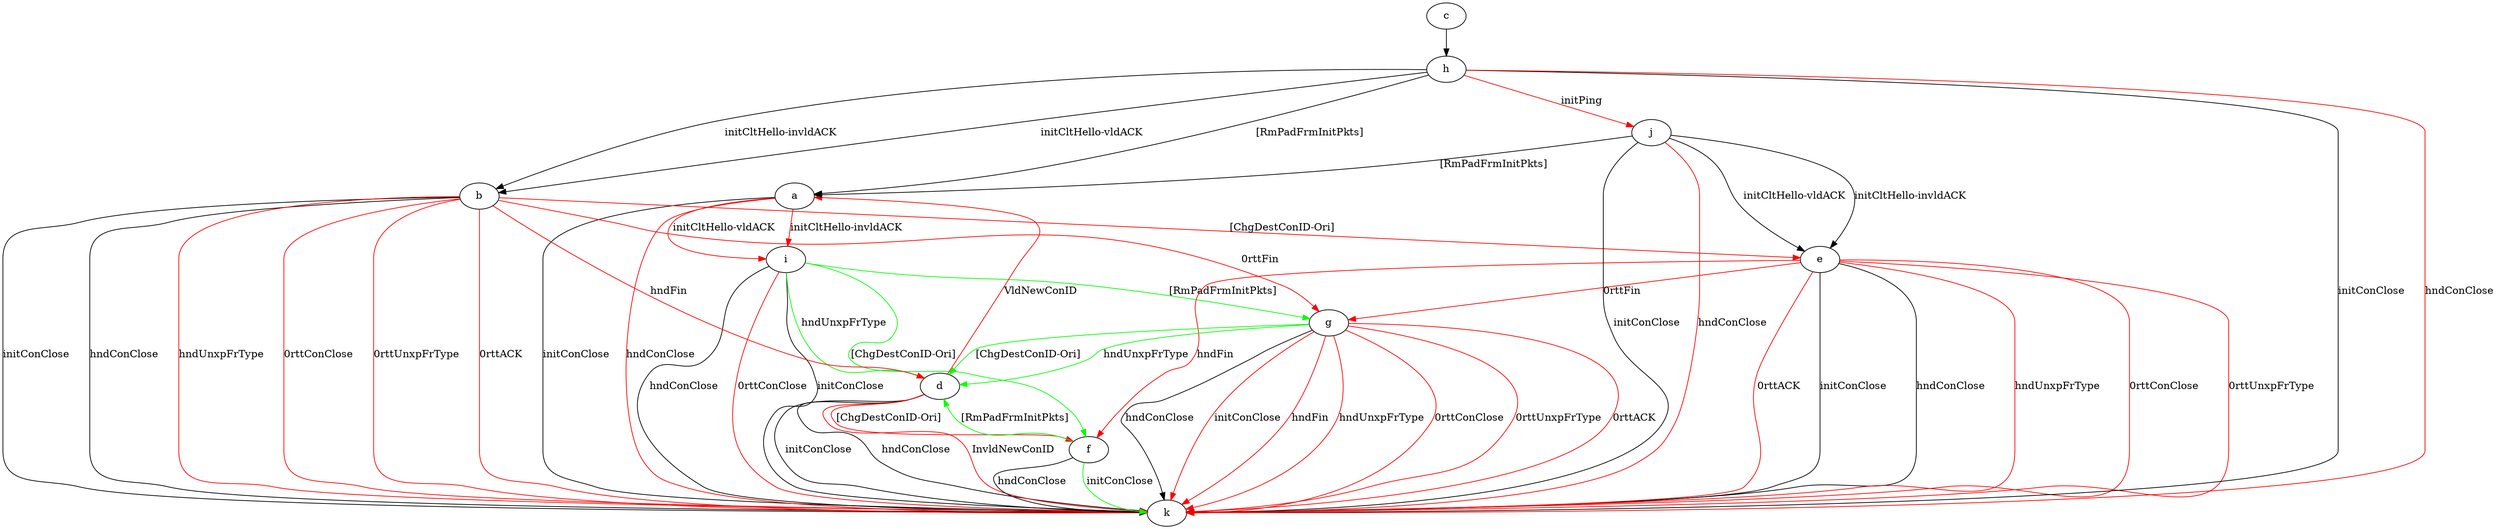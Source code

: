 digraph "" {
	a -> i	[key=0,
		color=red,
		label="initCltHello-vldACK "];
	a -> i	[key=1,
		color=red,
		label="initCltHello-invldACK "];
	a -> k	[key=0,
		label="initConClose "];
	a -> k	[key=1,
		color=red,
		label="hndConClose "];
	b -> d	[key=0,
		color=red,
		label="hndFin "];
	b -> e	[key=0,
		color=red,
		label="[ChgDestConID-Ori] "];
	b -> g	[key=0,
		color=red,
		label="0rttFin "];
	b -> k	[key=0,
		label="initConClose "];
	b -> k	[key=1,
		label="hndConClose "];
	b -> k	[key=2,
		color=red,
		label="hndUnxpFrType "];
	b -> k	[key=3,
		color=red,
		label="0rttConClose "];
	b -> k	[key=4,
		color=red,
		label="0rttUnxpFrType "];
	b -> k	[key=5,
		color=red,
		label="0rttACK "];
	c -> h	[key=0];
	d -> a	[key=0,
		color=red,
		label="VldNewConID "];
	d -> f	[key=0,
		color=red,
		label="[ChgDestConID-Ori] "];
	d -> k	[key=0,
		label="initConClose "];
	d -> k	[key=1,
		label="hndConClose "];
	d -> k	[key=2,
		color=red,
		label="InvldNewConID "];
	e -> f	[key=0,
		color=red,
		label="hndFin "];
	e -> g	[key=0,
		color=red,
		label="0rttFin "];
	e -> k	[key=0,
		label="initConClose "];
	e -> k	[key=1,
		label="hndConClose "];
	e -> k	[key=2,
		color=red,
		label="hndUnxpFrType "];
	e -> k	[key=3,
		color=red,
		label="0rttConClose "];
	e -> k	[key=4,
		color=red,
		label="0rttUnxpFrType "];
	e -> k	[key=5,
		color=red,
		label="0rttACK "];
	f -> d	[key=0,
		color=green,
		label="[RmPadFrmInitPkts] "];
	f -> k	[key=0,
		label="hndConClose "];
	f -> k	[key=1,
		color=green,
		label="initConClose "];
	g -> d	[key=0,
		color=green,
		label="hndUnxpFrType "];
	g -> d	[key=1,
		color=green,
		label="[ChgDestConID-Ori] "];
	g -> k	[key=0,
		label="hndConClose "];
	g -> k	[key=1,
		color=red,
		label="initConClose "];
	g -> k	[key=2,
		color=red,
		label="hndFin "];
	g -> k	[key=3,
		color=red,
		label="hndUnxpFrType "];
	g -> k	[key=4,
		color=red,
		label="0rttConClose "];
	g -> k	[key=5,
		color=red,
		label="0rttUnxpFrType "];
	g -> k	[key=6,
		color=red,
		label="0rttACK "];
	h -> a	[key=0,
		label="[RmPadFrmInitPkts] "];
	h -> b	[key=0,
		label="initCltHello-vldACK "];
	h -> b	[key=1,
		label="initCltHello-invldACK "];
	h -> j	[key=0,
		color=red,
		label="initPing "];
	h -> k	[key=0,
		label="initConClose "];
	h -> k	[key=1,
		color=red,
		label="hndConClose "];
	i -> d	[key=0,
		color=green,
		label="hndUnxpFrType "];
	i -> f	[key=0,
		color=green,
		label="[ChgDestConID-Ori] "];
	i -> g	[key=0,
		color=green,
		label="[RmPadFrmInitPkts] "];
	i -> k	[key=0,
		label="initConClose "];
	i -> k	[key=1,
		label="hndConClose "];
	i -> k	[key=2,
		color=red,
		label="0rttConClose "];
	j -> a	[key=0,
		label="[RmPadFrmInitPkts] "];
	j -> e	[key=0,
		label="initCltHello-vldACK "];
	j -> e	[key=1,
		label="initCltHello-invldACK "];
	j -> k	[key=0,
		label="initConClose "];
	j -> k	[key=1,
		color=red,
		label="hndConClose "];
}
